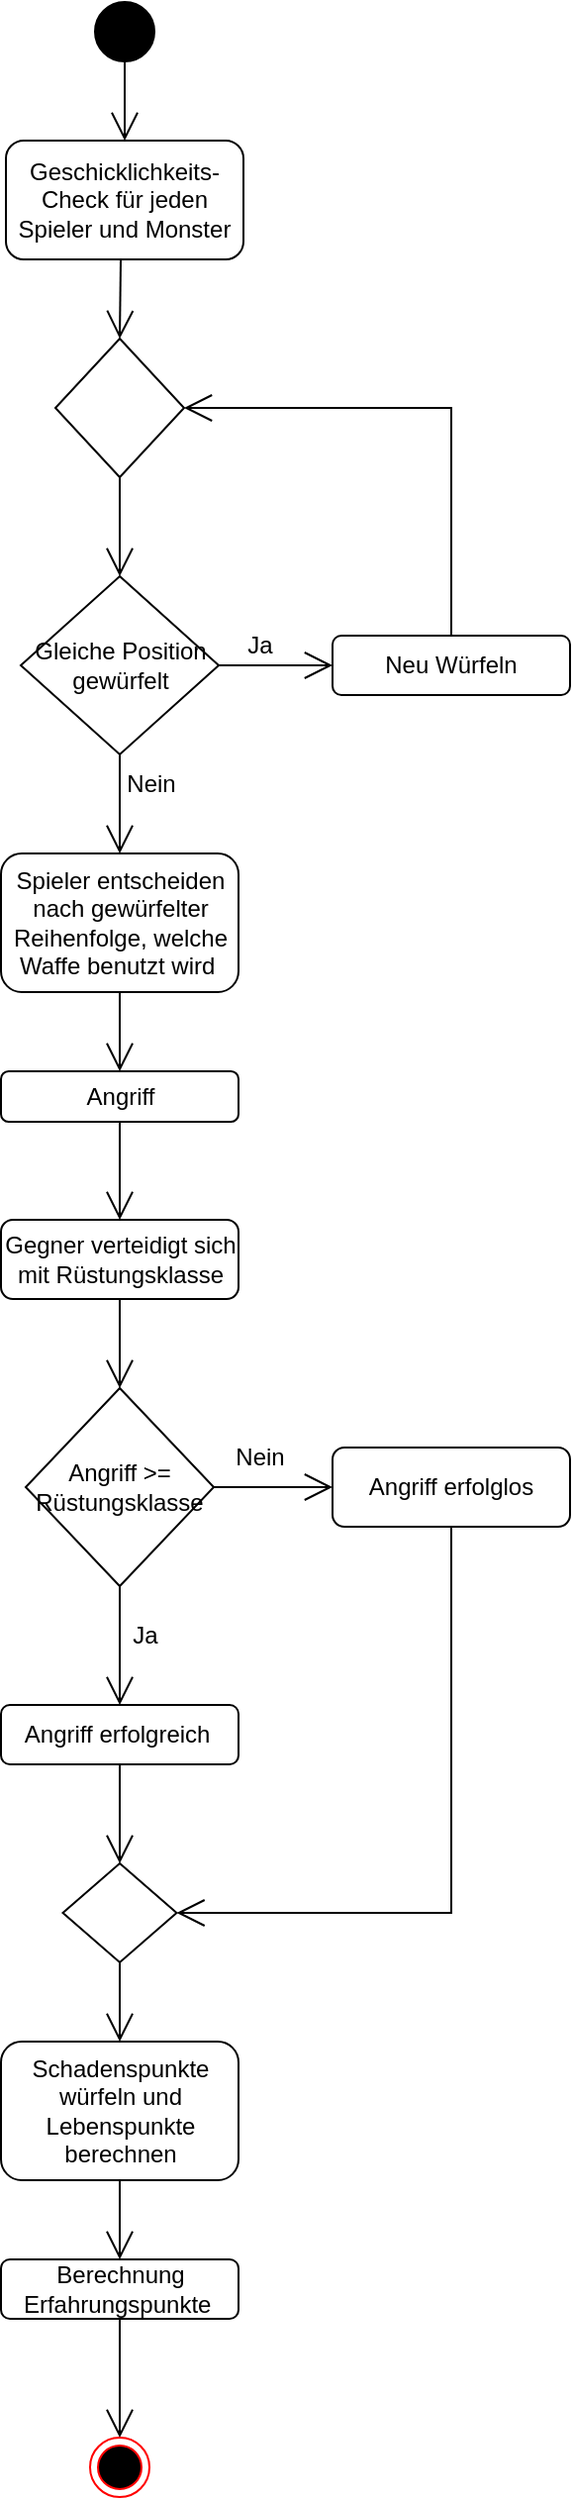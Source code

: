 <mxfile version="21.0.10" type="device"><diagram name="Seite-1" id="pxSmswX1d24p9CVsTM7x"><mxGraphModel dx="537" dy="1934" grid="1" gridSize="10" guides="1" tooltips="1" connect="1" arrows="1" fold="1" page="1" pageScale="1" pageWidth="827" pageHeight="1169" math="0" shadow="0"><root><mxCell id="0"/><mxCell id="1" parent="0"/><mxCell id="3sozLKkoNqJZm6iqwfKN-1" value="" style="ellipse;whiteSpace=wrap;html=1;aspect=fixed;fillColor=#000000;" vertex="1" parent="1"><mxGeometry x="180" y="-70" width="30" height="30" as="geometry"/></mxCell><mxCell id="3sozLKkoNqJZm6iqwfKN-8" value="Geschicklichkeits-Check für jeden Spieler und Monster" style="rounded=1;whiteSpace=wrap;html=1;" vertex="1" parent="1"><mxGeometry x="135" width="120" height="60" as="geometry"/></mxCell><mxCell id="3sozLKkoNqJZm6iqwfKN-9" value="Gleiche Position gewürfelt" style="rhombus;whiteSpace=wrap;html=1;" vertex="1" parent="1"><mxGeometry x="142.5" y="220" width="100" height="90" as="geometry"/></mxCell><mxCell id="3sozLKkoNqJZm6iqwfKN-10" value="Neu Würfeln" style="rounded=1;whiteSpace=wrap;html=1;" vertex="1" parent="1"><mxGeometry x="300" y="250" width="120" height="30" as="geometry"/></mxCell><mxCell id="3sozLKkoNqJZm6iqwfKN-12" value="Spieler entscheiden nach gewürfelter Reihenfolge, welche Waffe benutzt wird&amp;nbsp;" style="rounded=1;whiteSpace=wrap;html=1;" vertex="1" parent="1"><mxGeometry x="132.5" y="360" width="120" height="70" as="geometry"/></mxCell><mxCell id="3sozLKkoNqJZm6iqwfKN-13" value="Angriff" style="rounded=1;whiteSpace=wrap;html=1;" vertex="1" parent="1"><mxGeometry x="132.5" y="470" width="120" height="25.5" as="geometry"/></mxCell><mxCell id="3sozLKkoNqJZm6iqwfKN-14" value="Gegner verteidigt sich mit Rüstungsklasse" style="rounded=1;whiteSpace=wrap;html=1;" vertex="1" parent="1"><mxGeometry x="132.5" y="545" width="120" height="40" as="geometry"/></mxCell><mxCell id="3sozLKkoNqJZm6iqwfKN-15" value="Angriff &amp;gt;= Rüstungsklasse" style="rhombus;whiteSpace=wrap;html=1;" vertex="1" parent="1"><mxGeometry x="145" y="630" width="95" height="100" as="geometry"/></mxCell><mxCell id="3sozLKkoNqJZm6iqwfKN-16" value="Angriff erfolglos" style="rounded=1;whiteSpace=wrap;html=1;" vertex="1" parent="1"><mxGeometry x="300" y="660" width="120" height="40" as="geometry"/></mxCell><mxCell id="3sozLKkoNqJZm6iqwfKN-17" value="Angriff erfolgreich&amp;nbsp;" style="rounded=1;whiteSpace=wrap;html=1;" vertex="1" parent="1"><mxGeometry x="132.5" y="790" width="120" height="30" as="geometry"/></mxCell><mxCell id="3sozLKkoNqJZm6iqwfKN-18" value="" style="rhombus;whiteSpace=wrap;html=1;" vertex="1" parent="1"><mxGeometry x="163.75" y="870" width="57.5" height="50" as="geometry"/></mxCell><mxCell id="3sozLKkoNqJZm6iqwfKN-19" value="Schadenspunkte würfeln und Lebenspunkte berechnen" style="rounded=1;whiteSpace=wrap;html=1;" vertex="1" parent="1"><mxGeometry x="132.5" y="960" width="120" height="70" as="geometry"/></mxCell><mxCell id="3sozLKkoNqJZm6iqwfKN-20" value="Berechnung Erfahrungspunkte&amp;nbsp;" style="rounded=1;whiteSpace=wrap;html=1;" vertex="1" parent="1"><mxGeometry x="132.5" y="1070" width="120" height="30" as="geometry"/></mxCell><mxCell id="3sozLKkoNqJZm6iqwfKN-21" value="" style="endArrow=open;endFill=1;endSize=12;html=1;rounded=0;exitX=0.5;exitY=1;exitDx=0;exitDy=0;entryX=0.5;entryY=0;entryDx=0;entryDy=0;" edge="1" parent="1" source="3sozLKkoNqJZm6iqwfKN-1" target="3sozLKkoNqJZm6iqwfKN-8"><mxGeometry width="160" relative="1" as="geometry"><mxPoint x="310" y="390" as="sourcePoint"/><mxPoint x="470" y="390" as="targetPoint"/></mxGeometry></mxCell><mxCell id="3sozLKkoNqJZm6iqwfKN-24" value="" style="endArrow=open;endFill=1;endSize=12;html=1;rounded=0;entryX=0;entryY=0.5;entryDx=0;entryDy=0;exitX=1;exitY=0.5;exitDx=0;exitDy=0;" edge="1" parent="1" source="3sozLKkoNqJZm6iqwfKN-9" target="3sozLKkoNqJZm6iqwfKN-10"><mxGeometry width="160" relative="1" as="geometry"><mxPoint x="205" y="300" as="sourcePoint"/><mxPoint x="205" y="340" as="targetPoint"/></mxGeometry></mxCell><mxCell id="3sozLKkoNqJZm6iqwfKN-25" value="" style="endArrow=open;endFill=1;endSize=12;html=1;rounded=0;entryX=1;entryY=0.5;entryDx=0;entryDy=0;exitX=0.5;exitY=0;exitDx=0;exitDy=0;" edge="1" parent="1" source="3sozLKkoNqJZm6iqwfKN-10" target="3sozLKkoNqJZm6iqwfKN-28"><mxGeometry width="160" relative="1" as="geometry"><mxPoint x="255" y="255" as="sourcePoint"/><mxPoint x="310" y="255" as="targetPoint"/><Array as="points"><mxPoint x="360" y="135"/></Array></mxGeometry></mxCell><mxCell id="3sozLKkoNqJZm6iqwfKN-26" value="Ja" style="text;html=1;align=center;verticalAlign=middle;resizable=0;points=[];autosize=1;strokeColor=none;fillColor=none;" vertex="1" parent="1"><mxGeometry x="242.5" y="240" width="40" height="30" as="geometry"/></mxCell><mxCell id="3sozLKkoNqJZm6iqwfKN-27" value="Nein" style="text;html=1;align=center;verticalAlign=middle;resizable=0;points=[];autosize=1;strokeColor=none;fillColor=none;" vertex="1" parent="1"><mxGeometry x="182.5" y="310" width="50" height="30" as="geometry"/></mxCell><mxCell id="3sozLKkoNqJZm6iqwfKN-28" value="" style="rhombus;whiteSpace=wrap;html=1;" vertex="1" parent="1"><mxGeometry x="160" y="100" width="65" height="70" as="geometry"/></mxCell><mxCell id="3sozLKkoNqJZm6iqwfKN-29" value="" style="endArrow=open;endFill=1;endSize=12;html=1;rounded=0;entryX=0.5;entryY=0;entryDx=0;entryDy=0;" edge="1" parent="1" target="3sozLKkoNqJZm6iqwfKN-28"><mxGeometry width="160" relative="1" as="geometry"><mxPoint x="193" y="60" as="sourcePoint"/><mxPoint x="205" y="10" as="targetPoint"/></mxGeometry></mxCell><mxCell id="3sozLKkoNqJZm6iqwfKN-30" value="" style="endArrow=open;endFill=1;endSize=12;html=1;rounded=0;entryX=0.5;entryY=0;entryDx=0;entryDy=0;exitX=0.5;exitY=1;exitDx=0;exitDy=0;" edge="1" parent="1" source="3sozLKkoNqJZm6iqwfKN-28" target="3sozLKkoNqJZm6iqwfKN-9"><mxGeometry width="160" relative="1" as="geometry"><mxPoint x="203" y="70" as="sourcePoint"/><mxPoint x="203" y="110" as="targetPoint"/></mxGeometry></mxCell><mxCell id="3sozLKkoNqJZm6iqwfKN-31" value="" style="endArrow=open;endFill=1;endSize=12;html=1;rounded=0;entryX=0.5;entryY=0;entryDx=0;entryDy=0;exitX=0.5;exitY=1;exitDx=0;exitDy=0;" edge="1" parent="1" source="3sozLKkoNqJZm6iqwfKN-9" target="3sozLKkoNqJZm6iqwfKN-12"><mxGeometry width="160" relative="1" as="geometry"><mxPoint x="203" y="180" as="sourcePoint"/><mxPoint x="203" y="230" as="targetPoint"/></mxGeometry></mxCell><mxCell id="3sozLKkoNqJZm6iqwfKN-32" value="" style="endArrow=open;endFill=1;endSize=12;html=1;rounded=0;entryX=0.5;entryY=0;entryDx=0;entryDy=0;exitX=0.5;exitY=1;exitDx=0;exitDy=0;" edge="1" parent="1" source="3sozLKkoNqJZm6iqwfKN-12" target="3sozLKkoNqJZm6iqwfKN-13"><mxGeometry width="160" relative="1" as="geometry"><mxPoint x="203" y="180" as="sourcePoint"/><mxPoint x="203" y="230" as="targetPoint"/></mxGeometry></mxCell><mxCell id="3sozLKkoNqJZm6iqwfKN-33" value="" style="endArrow=open;endFill=1;endSize=12;html=1;rounded=0;entryX=0.5;entryY=0;entryDx=0;entryDy=0;exitX=0.5;exitY=1;exitDx=0;exitDy=0;" edge="1" parent="1" source="3sozLKkoNqJZm6iqwfKN-13" target="3sozLKkoNqJZm6iqwfKN-14"><mxGeometry width="160" relative="1" as="geometry"><mxPoint x="203" y="440" as="sourcePoint"/><mxPoint x="203" y="490" as="targetPoint"/></mxGeometry></mxCell><mxCell id="3sozLKkoNqJZm6iqwfKN-34" value="" style="endArrow=open;endFill=1;endSize=12;html=1;rounded=0;entryX=0.5;entryY=0;entryDx=0;entryDy=0;exitX=0.5;exitY=1;exitDx=0;exitDy=0;" edge="1" parent="1" source="3sozLKkoNqJZm6iqwfKN-14" target="3sozLKkoNqJZm6iqwfKN-15"><mxGeometry width="160" relative="1" as="geometry"><mxPoint x="190" y="590" as="sourcePoint"/><mxPoint x="203" y="555" as="targetPoint"/></mxGeometry></mxCell><mxCell id="3sozLKkoNqJZm6iqwfKN-35" value="" style="endArrow=open;endFill=1;endSize=12;html=1;rounded=0;entryX=0;entryY=0.5;entryDx=0;entryDy=0;exitX=1;exitY=0.5;exitDx=0;exitDy=0;" edge="1" parent="1" source="3sozLKkoNqJZm6iqwfKN-15" target="3sozLKkoNqJZm6iqwfKN-16"><mxGeometry width="160" relative="1" as="geometry"><mxPoint x="203" y="595" as="sourcePoint"/><mxPoint x="203" y="640" as="targetPoint"/></mxGeometry></mxCell><mxCell id="3sozLKkoNqJZm6iqwfKN-36" value="" style="endArrow=open;endFill=1;endSize=12;html=1;rounded=0;entryX=0.5;entryY=0;entryDx=0;entryDy=0;exitX=0.5;exitY=1;exitDx=0;exitDy=0;" edge="1" parent="1" source="3sozLKkoNqJZm6iqwfKN-15" target="3sozLKkoNqJZm6iqwfKN-17"><mxGeometry width="160" relative="1" as="geometry"><mxPoint x="200" y="740" as="sourcePoint"/><mxPoint x="310" y="690" as="targetPoint"/></mxGeometry></mxCell><mxCell id="3sozLKkoNqJZm6iqwfKN-37" value="" style="endArrow=open;endFill=1;endSize=12;html=1;rounded=0;exitX=0.5;exitY=1;exitDx=0;exitDy=0;entryX=1;entryY=0.5;entryDx=0;entryDy=0;" edge="1" parent="1" source="3sozLKkoNqJZm6iqwfKN-16" target="3sozLKkoNqJZm6iqwfKN-18"><mxGeometry width="160" relative="1" as="geometry"><mxPoint x="250" y="690" as="sourcePoint"/><mxPoint x="360" y="840" as="targetPoint"/><Array as="points"><mxPoint x="360" y="895"/></Array></mxGeometry></mxCell><mxCell id="3sozLKkoNqJZm6iqwfKN-38" value="Nein" style="text;html=1;align=center;verticalAlign=middle;resizable=0;points=[];autosize=1;strokeColor=none;fillColor=none;" vertex="1" parent="1"><mxGeometry x="237.5" y="650" width="50" height="30" as="geometry"/></mxCell><mxCell id="3sozLKkoNqJZm6iqwfKN-39" value="Ja" style="text;html=1;align=center;verticalAlign=middle;resizable=0;points=[];autosize=1;strokeColor=none;fillColor=none;" vertex="1" parent="1"><mxGeometry x="185" y="740" width="40" height="30" as="geometry"/></mxCell><mxCell id="3sozLKkoNqJZm6iqwfKN-40" value="" style="endArrow=open;endFill=1;endSize=12;html=1;rounded=0;exitX=0.5;exitY=1;exitDx=0;exitDy=0;entryX=0.5;entryY=0;entryDx=0;entryDy=0;" edge="1" parent="1" source="3sozLKkoNqJZm6iqwfKN-17" target="3sozLKkoNqJZm6iqwfKN-18"><mxGeometry width="160" relative="1" as="geometry"><mxPoint x="370" y="710" as="sourcePoint"/><mxPoint x="370" y="850" as="targetPoint"/></mxGeometry></mxCell><mxCell id="3sozLKkoNqJZm6iqwfKN-41" value="" style="endArrow=open;endFill=1;endSize=12;html=1;rounded=0;exitX=0.5;exitY=1;exitDx=0;exitDy=0;entryX=0.5;entryY=0;entryDx=0;entryDy=0;" edge="1" parent="1" source="3sozLKkoNqJZm6iqwfKN-18" target="3sozLKkoNqJZm6iqwfKN-19"><mxGeometry width="160" relative="1" as="geometry"><mxPoint x="203" y="830" as="sourcePoint"/><mxPoint x="203" y="880" as="targetPoint"/></mxGeometry></mxCell><mxCell id="3sozLKkoNqJZm6iqwfKN-42" value="" style="endArrow=open;endFill=1;endSize=12;html=1;rounded=0;exitX=0.5;exitY=1;exitDx=0;exitDy=0;entryX=0.5;entryY=0;entryDx=0;entryDy=0;" edge="1" parent="1" source="3sozLKkoNqJZm6iqwfKN-19" target="3sozLKkoNqJZm6iqwfKN-20"><mxGeometry width="160" relative="1" as="geometry"><mxPoint x="203" y="930" as="sourcePoint"/><mxPoint x="203" y="970" as="targetPoint"/></mxGeometry></mxCell><mxCell id="3sozLKkoNqJZm6iqwfKN-43" value="" style="endArrow=open;endFill=1;endSize=12;html=1;rounded=0;exitX=0.5;exitY=1;exitDx=0;exitDy=0;" edge="1" parent="1" source="3sozLKkoNqJZm6iqwfKN-20" target="3sozLKkoNqJZm6iqwfKN-44"><mxGeometry width="160" relative="1" as="geometry"><mxPoint x="203" y="1040" as="sourcePoint"/><mxPoint x="193" y="1140" as="targetPoint"/></mxGeometry></mxCell><mxCell id="3sozLKkoNqJZm6iqwfKN-44" value="" style="ellipse;html=1;shape=endState;fillColor=#000000;strokeColor=#ff0000;" vertex="1" parent="1"><mxGeometry x="177.5" y="1160" width="30" height="30" as="geometry"/></mxCell></root></mxGraphModel></diagram></mxfile>